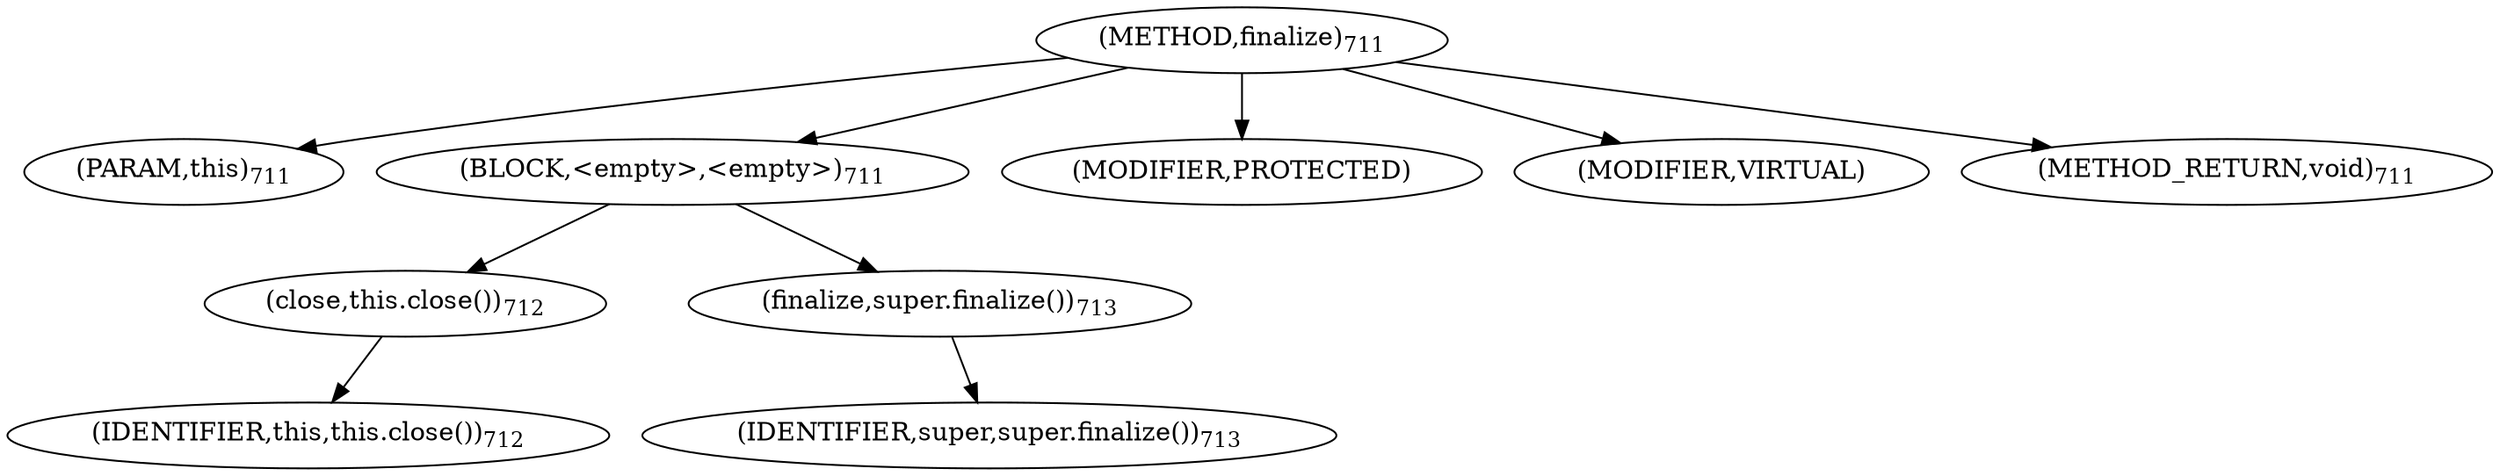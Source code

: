 digraph "finalize" {  
"1766" [label = <(METHOD,finalize)<SUB>711</SUB>> ]
"28" [label = <(PARAM,this)<SUB>711</SUB>> ]
"1767" [label = <(BLOCK,&lt;empty&gt;,&lt;empty&gt;)<SUB>711</SUB>> ]
"1768" [label = <(close,this.close())<SUB>712</SUB>> ]
"27" [label = <(IDENTIFIER,this,this.close())<SUB>712</SUB>> ]
"1769" [label = <(finalize,super.finalize())<SUB>713</SUB>> ]
"1770" [label = <(IDENTIFIER,super,super.finalize())<SUB>713</SUB>> ]
"1771" [label = <(MODIFIER,PROTECTED)> ]
"1772" [label = <(MODIFIER,VIRTUAL)> ]
"1773" [label = <(METHOD_RETURN,void)<SUB>711</SUB>> ]
  "1766" -> "28" 
  "1766" -> "1767" 
  "1766" -> "1771" 
  "1766" -> "1772" 
  "1766" -> "1773" 
  "1767" -> "1768" 
  "1767" -> "1769" 
  "1768" -> "27" 
  "1769" -> "1770" 
}
